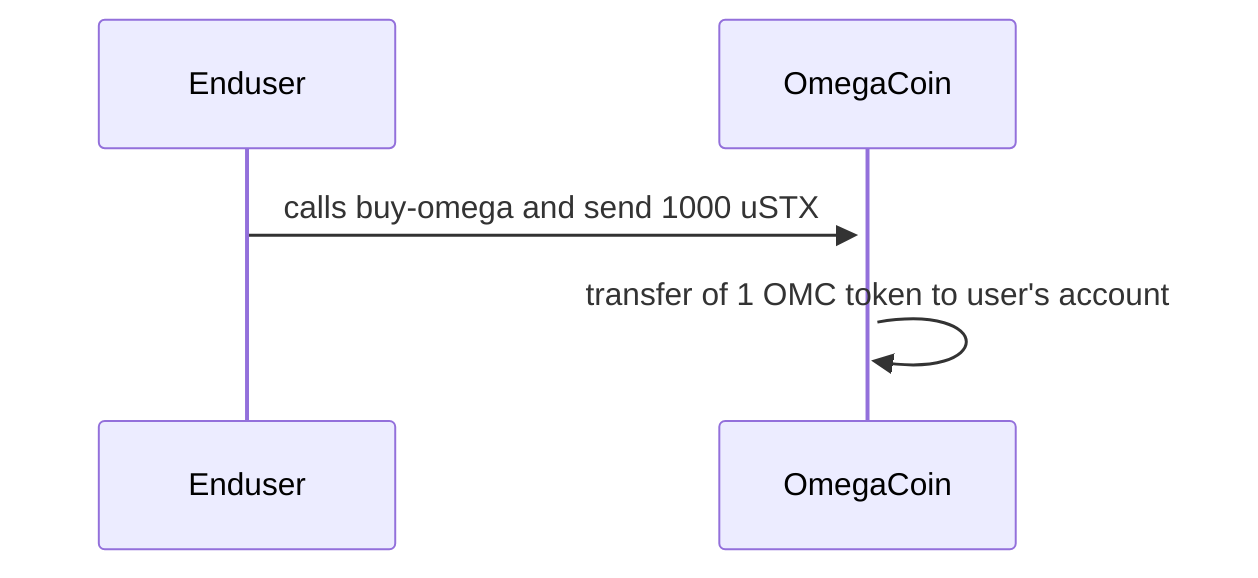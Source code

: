 sequenceDiagram
  Enduser->>+OmegaCoin: calls buy-omega and send 1000 uSTX
  OmegaCoin->>+OmegaCoin: transfer of 1 OMC token to user's account